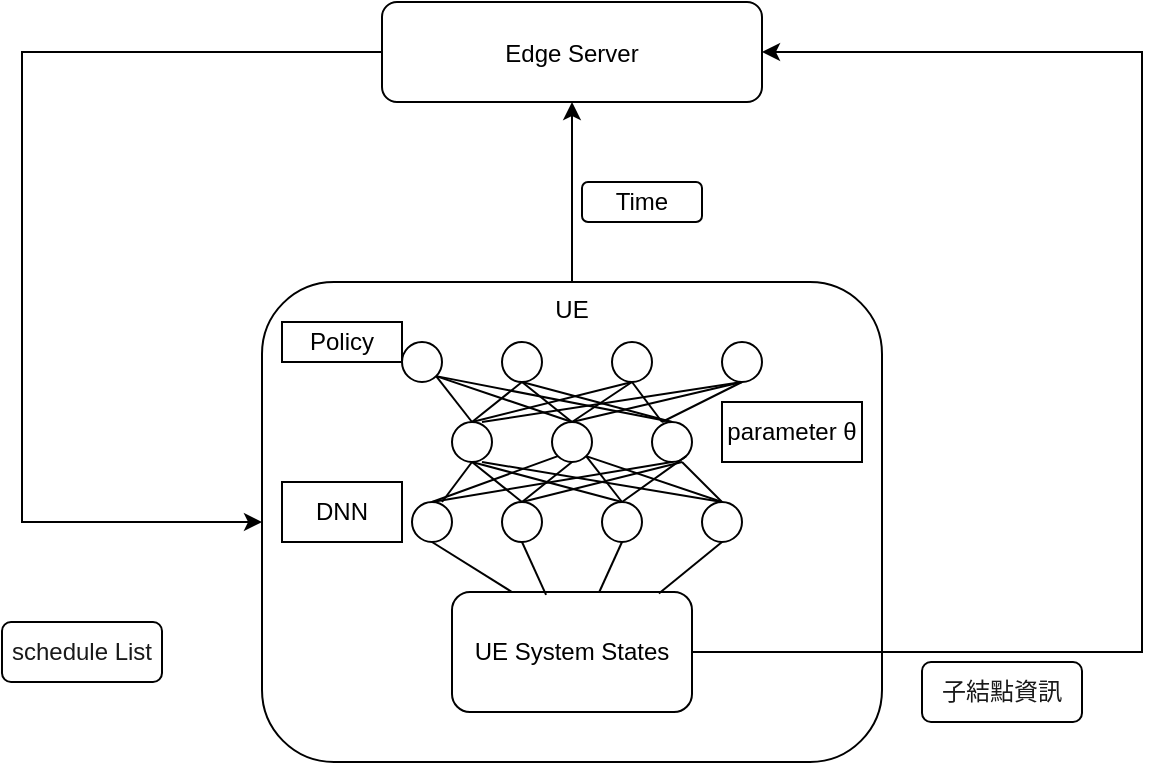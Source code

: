 <mxfile version="16.5.5" type="github" pages="2">
  <diagram id="TzT6m59Ix_mjKr-WDxl3" name="Page-1">
    <mxGraphModel dx="1516" dy="847" grid="1" gridSize="10" guides="1" tooltips="1" connect="1" arrows="1" fold="1" page="1" pageScale="1" pageWidth="1920" pageHeight="1200" math="0" shadow="0">
      <root>
        <mxCell id="0" />
        <mxCell id="1" parent="0" />
        <mxCell id="9KuQV6Mnis-wEZ59xsWF-11" value="&lt;p&gt;Edge Server&lt;/p&gt;" style="rounded=1;whiteSpace=wrap;html=1;sketch=0;shadow=0;gradientColor=none;fillColor=default;glass=0;verticalAlign=top;" parent="1" vertex="1">
          <mxGeometry x="420" y="90" width="190" height="50" as="geometry" />
        </mxCell>
        <mxCell id="9KuQV6Mnis-wEZ59xsWF-12" value="UE" style="rounded=1;whiteSpace=wrap;html=1;shadow=0;glass=0;sketch=0;fillColor=default;gradientColor=none;verticalAlign=top;" parent="1" vertex="1">
          <mxGeometry x="360" y="230" width="310" height="240" as="geometry" />
        </mxCell>
        <mxCell id="9KuQV6Mnis-wEZ59xsWF-15" value="" style="endArrow=classic;html=1;rounded=0;entryX=0.5;entryY=1;entryDx=0;entryDy=0;exitX=0.5;exitY=0;exitDx=0;exitDy=0;" parent="1" source="9KuQV6Mnis-wEZ59xsWF-12" target="9KuQV6Mnis-wEZ59xsWF-11" edge="1">
          <mxGeometry width="50" height="50" relative="1" as="geometry">
            <mxPoint x="340" y="170" as="sourcePoint" />
            <mxPoint x="460" y="220" as="targetPoint" />
            <Array as="points" />
          </mxGeometry>
        </mxCell>
        <mxCell id="9KuQV6Mnis-wEZ59xsWF-17" value="" style="endArrow=classic;html=1;rounded=0;exitX=1;exitY=0.5;exitDx=0;exitDy=0;entryX=1;entryY=0.5;entryDx=0;entryDy=0;" parent="1" source="3X2xvABcupYTEiMgVEj2-3" target="9KuQV6Mnis-wEZ59xsWF-11" edge="1">
          <mxGeometry width="50" height="50" relative="1" as="geometry">
            <mxPoint x="700" y="400" as="sourcePoint" />
            <mxPoint x="740" y="305" as="targetPoint" />
            <Array as="points">
              <mxPoint x="800" y="415" />
              <mxPoint x="800" y="210" />
              <mxPoint x="800" y="115" />
            </Array>
          </mxGeometry>
        </mxCell>
        <mxCell id="9KuQV6Mnis-wEZ59xsWF-19" value="" style="endArrow=classic;html=1;rounded=0;exitX=0;exitY=0.5;exitDx=0;exitDy=0;fontColor=#9933FF;entryX=0;entryY=0.5;entryDx=0;entryDy=0;labelBackgroundColor=#1A1A1A;" parent="1" source="9KuQV6Mnis-wEZ59xsWF-11" target="9KuQV6Mnis-wEZ59xsWF-12" edge="1">
          <mxGeometry width="50" height="50" relative="1" as="geometry">
            <mxPoint x="700" y="400" as="sourcePoint" />
            <mxPoint x="240" y="300" as="targetPoint" />
            <Array as="points">
              <mxPoint x="240" y="115" />
              <mxPoint x="240" y="305" />
              <mxPoint x="240" y="350" />
            </Array>
          </mxGeometry>
        </mxCell>
        <mxCell id="9KuQV6Mnis-wEZ59xsWF-20" value="Time" style="rounded=1;whiteSpace=wrap;html=1;shadow=0;glass=0;sketch=0;fillColor=default;gradientColor=none;" parent="1" vertex="1">
          <mxGeometry x="520" y="180" width="60" height="20" as="geometry" />
        </mxCell>
        <mxCell id="9KuQV6Mnis-wEZ59xsWF-21" value="&lt;font color=&quot;#1a1a1a&quot;&gt;子結點資訊&lt;br&gt;&lt;/font&gt;" style="rounded=1;whiteSpace=wrap;html=1;shadow=0;glass=0;sketch=0;fontColor=#9933FF;fillColor=default;gradientColor=none;" parent="1" vertex="1">
          <mxGeometry x="690" y="420" width="80" height="30" as="geometry" />
        </mxCell>
        <mxCell id="9KuQV6Mnis-wEZ59xsWF-24" value="schedule List" style="rounded=1;whiteSpace=wrap;html=1;shadow=0;glass=0;sketch=0;fontColor=#1A1A1A;fillColor=default;gradientColor=none;" parent="1" vertex="1">
          <mxGeometry x="230" y="400" width="80" height="30" as="geometry" />
        </mxCell>
        <mxCell id="3X2xvABcupYTEiMgVEj2-3" value="UE System States" style="rounded=1;whiteSpace=wrap;html=1;" vertex="1" parent="1">
          <mxGeometry x="455" y="385" width="120" height="60" as="geometry" />
        </mxCell>
        <mxCell id="3X2xvABcupYTEiMgVEj2-4" value="" style="ellipse;whiteSpace=wrap;html=1;aspect=fixed;" vertex="1" parent="1">
          <mxGeometry x="435" y="340" width="20" height="20" as="geometry" />
        </mxCell>
        <mxCell id="3X2xvABcupYTEiMgVEj2-5" value="" style="ellipse;whiteSpace=wrap;html=1;aspect=fixed;" vertex="1" parent="1">
          <mxGeometry x="480" y="340" width="20" height="20" as="geometry" />
        </mxCell>
        <mxCell id="3X2xvABcupYTEiMgVEj2-6" value="" style="ellipse;whiteSpace=wrap;html=1;aspect=fixed;" vertex="1" parent="1">
          <mxGeometry x="530" y="340" width="20" height="20" as="geometry" />
        </mxCell>
        <mxCell id="3X2xvABcupYTEiMgVEj2-7" value="" style="ellipse;whiteSpace=wrap;html=1;aspect=fixed;" vertex="1" parent="1">
          <mxGeometry x="580" y="340" width="20" height="20" as="geometry" />
        </mxCell>
        <mxCell id="3X2xvABcupYTEiMgVEj2-8" value="" style="ellipse;whiteSpace=wrap;html=1;aspect=fixed;" vertex="1" parent="1">
          <mxGeometry x="455" y="300" width="20" height="20" as="geometry" />
        </mxCell>
        <mxCell id="3X2xvABcupYTEiMgVEj2-9" value="" style="ellipse;whiteSpace=wrap;html=1;aspect=fixed;" vertex="1" parent="1">
          <mxGeometry x="505" y="300" width="20" height="20" as="geometry" />
        </mxCell>
        <mxCell id="3X2xvABcupYTEiMgVEj2-10" value="" style="ellipse;whiteSpace=wrap;html=1;aspect=fixed;" vertex="1" parent="1">
          <mxGeometry x="555" y="300" width="20" height="20" as="geometry" />
        </mxCell>
        <mxCell id="3X2xvABcupYTEiMgVEj2-14" value="" style="ellipse;whiteSpace=wrap;html=1;aspect=fixed;" vertex="1" parent="1">
          <mxGeometry x="480" y="260" width="20" height="20" as="geometry" />
        </mxCell>
        <mxCell id="3X2xvABcupYTEiMgVEj2-15" value="" style="ellipse;whiteSpace=wrap;html=1;aspect=fixed;" vertex="1" parent="1">
          <mxGeometry x="430" y="260" width="20" height="20" as="geometry" />
        </mxCell>
        <mxCell id="3X2xvABcupYTEiMgVEj2-16" value="" style="ellipse;whiteSpace=wrap;html=1;aspect=fixed;" vertex="1" parent="1">
          <mxGeometry x="535" y="260" width="20" height="20" as="geometry" />
        </mxCell>
        <mxCell id="3X2xvABcupYTEiMgVEj2-17" value="" style="ellipse;whiteSpace=wrap;html=1;aspect=fixed;" vertex="1" parent="1">
          <mxGeometry x="590" y="260" width="20" height="20" as="geometry" />
        </mxCell>
        <mxCell id="3X2xvABcupYTEiMgVEj2-18" value="" style="endArrow=none;html=1;rounded=0;entryX=0.25;entryY=0;entryDx=0;entryDy=0;exitX=0.5;exitY=1;exitDx=0;exitDy=0;" edge="1" parent="1" source="3X2xvABcupYTEiMgVEj2-4" target="3X2xvABcupYTEiMgVEj2-3">
          <mxGeometry width="50" height="50" relative="1" as="geometry">
            <mxPoint x="430" y="390" as="sourcePoint" />
            <mxPoint x="480" y="340" as="targetPoint" />
          </mxGeometry>
        </mxCell>
        <mxCell id="3X2xvABcupYTEiMgVEj2-19" value="" style="endArrow=none;html=1;rounded=0;entryX=0.5;entryY=1;entryDx=0;entryDy=0;exitX=0.392;exitY=0.024;exitDx=0;exitDy=0;exitPerimeter=0;" edge="1" parent="1" source="3X2xvABcupYTEiMgVEj2-3" target="3X2xvABcupYTEiMgVEj2-5">
          <mxGeometry width="50" height="50" relative="1" as="geometry">
            <mxPoint x="430" y="390" as="sourcePoint" />
            <mxPoint x="480" y="340" as="targetPoint" />
          </mxGeometry>
        </mxCell>
        <mxCell id="3X2xvABcupYTEiMgVEj2-20" value="" style="endArrow=none;html=1;rounded=0;entryX=0.5;entryY=1;entryDx=0;entryDy=0;" edge="1" parent="1" source="3X2xvABcupYTEiMgVEj2-3" target="3X2xvABcupYTEiMgVEj2-6">
          <mxGeometry width="50" height="50" relative="1" as="geometry">
            <mxPoint x="470" y="420" as="sourcePoint" />
            <mxPoint x="520" y="370" as="targetPoint" />
          </mxGeometry>
        </mxCell>
        <mxCell id="3X2xvABcupYTEiMgVEj2-21" value="" style="endArrow=none;html=1;rounded=0;entryX=0.5;entryY=1;entryDx=0;entryDy=0;exitX=0.862;exitY=0.012;exitDx=0;exitDy=0;exitPerimeter=0;" edge="1" parent="1" source="3X2xvABcupYTEiMgVEj2-3" target="3X2xvABcupYTEiMgVEj2-7">
          <mxGeometry width="50" height="50" relative="1" as="geometry">
            <mxPoint x="470" y="420" as="sourcePoint" />
            <mxPoint x="520" y="370" as="targetPoint" />
          </mxGeometry>
        </mxCell>
        <mxCell id="3X2xvABcupYTEiMgVEj2-23" value="" style="endArrow=none;html=1;rounded=0;exitX=0.5;exitY=0;exitDx=0;exitDy=0;entryX=0.5;entryY=1;entryDx=0;entryDy=0;" edge="1" parent="1" source="3X2xvABcupYTEiMgVEj2-5" target="3X2xvABcupYTEiMgVEj2-9">
          <mxGeometry width="50" height="50" relative="1" as="geometry">
            <mxPoint x="470" y="420" as="sourcePoint" />
            <mxPoint x="520" y="370" as="targetPoint" />
          </mxGeometry>
        </mxCell>
        <mxCell id="3X2xvABcupYTEiMgVEj2-24" value="" style="endArrow=none;html=1;rounded=0;exitX=0.5;exitY=0;exitDx=0;exitDy=0;entryX=0;entryY=1;entryDx=0;entryDy=0;" edge="1" parent="1" source="3X2xvABcupYTEiMgVEj2-4" target="3X2xvABcupYTEiMgVEj2-9">
          <mxGeometry width="50" height="50" relative="1" as="geometry">
            <mxPoint x="470" y="420" as="sourcePoint" />
            <mxPoint x="520" y="370" as="targetPoint" />
          </mxGeometry>
        </mxCell>
        <mxCell id="3X2xvABcupYTEiMgVEj2-25" value="" style="endArrow=none;html=1;rounded=0;exitX=0.5;exitY=0;exitDx=0;exitDy=0;entryX=1;entryY=1;entryDx=0;entryDy=0;" edge="1" parent="1" source="3X2xvABcupYTEiMgVEj2-6" target="3X2xvABcupYTEiMgVEj2-9">
          <mxGeometry width="50" height="50" relative="1" as="geometry">
            <mxPoint x="470" y="420" as="sourcePoint" />
            <mxPoint x="520" y="370" as="targetPoint" />
          </mxGeometry>
        </mxCell>
        <mxCell id="3X2xvABcupYTEiMgVEj2-26" value="" style="endArrow=none;html=1;rounded=0;entryX=0.5;entryY=0;entryDx=0;entryDy=0;exitX=1;exitY=1;exitDx=0;exitDy=0;" edge="1" parent="1" source="3X2xvABcupYTEiMgVEj2-9" target="3X2xvABcupYTEiMgVEj2-7">
          <mxGeometry width="50" height="50" relative="1" as="geometry">
            <mxPoint x="470" y="420" as="sourcePoint" />
            <mxPoint x="520" y="370" as="targetPoint" />
          </mxGeometry>
        </mxCell>
        <mxCell id="3X2xvABcupYTEiMgVEj2-27" value="" style="endArrow=none;html=1;rounded=0;exitX=0.5;exitY=1;exitDx=0;exitDy=0;" edge="1" parent="1" source="3X2xvABcupYTEiMgVEj2-8">
          <mxGeometry width="50" height="50" relative="1" as="geometry">
            <mxPoint x="470" y="420" as="sourcePoint" />
            <mxPoint x="490" y="340" as="targetPoint" />
          </mxGeometry>
        </mxCell>
        <mxCell id="3X2xvABcupYTEiMgVEj2-28" value="" style="endArrow=none;html=1;rounded=0;entryX=0.5;entryY=1;entryDx=0;entryDy=0;exitX=0.5;exitY=0;exitDx=0;exitDy=0;" edge="1" parent="1" source="3X2xvABcupYTEiMgVEj2-6" target="3X2xvABcupYTEiMgVEj2-8">
          <mxGeometry width="50" height="50" relative="1" as="geometry">
            <mxPoint x="490" y="340" as="sourcePoint" />
            <mxPoint x="540" y="290" as="targetPoint" />
          </mxGeometry>
        </mxCell>
        <mxCell id="3X2xvABcupYTEiMgVEj2-29" value="" style="endArrow=none;html=1;rounded=0;entryX=0.5;entryY=1;entryDx=0;entryDy=0;" edge="1" parent="1" target="3X2xvABcupYTEiMgVEj2-8">
          <mxGeometry width="50" height="50" relative="1" as="geometry">
            <mxPoint x="450" y="340" as="sourcePoint" />
            <mxPoint x="520" y="370" as="targetPoint" />
          </mxGeometry>
        </mxCell>
        <mxCell id="3X2xvABcupYTEiMgVEj2-30" value="" style="endArrow=none;html=1;rounded=0;" edge="1" parent="1">
          <mxGeometry width="50" height="50" relative="1" as="geometry">
            <mxPoint x="590" y="340" as="sourcePoint" />
            <mxPoint x="470" y="320" as="targetPoint" />
          </mxGeometry>
        </mxCell>
        <mxCell id="3X2xvABcupYTEiMgVEj2-31" value="" style="endArrow=none;html=1;rounded=0;exitX=0.5;exitY=0;exitDx=0;exitDy=0;entryX=0.5;entryY=1;entryDx=0;entryDy=0;" edge="1" parent="1" source="3X2xvABcupYTEiMgVEj2-4" target="3X2xvABcupYTEiMgVEj2-10">
          <mxGeometry width="50" height="50" relative="1" as="geometry">
            <mxPoint x="470" y="420" as="sourcePoint" />
            <mxPoint x="520" y="370" as="targetPoint" />
          </mxGeometry>
        </mxCell>
        <mxCell id="3X2xvABcupYTEiMgVEj2-32" value="" style="endArrow=none;html=1;rounded=0;" edge="1" parent="1">
          <mxGeometry width="50" height="50" relative="1" as="geometry">
            <mxPoint x="490" y="340" as="sourcePoint" />
            <mxPoint x="570" y="320" as="targetPoint" />
          </mxGeometry>
        </mxCell>
        <mxCell id="3X2xvABcupYTEiMgVEj2-33" value="" style="endArrow=none;html=1;rounded=0;exitX=0.5;exitY=0;exitDx=0;exitDy=0;entryX=1;entryY=1;entryDx=0;entryDy=0;" edge="1" parent="1" source="3X2xvABcupYTEiMgVEj2-6" target="3X2xvABcupYTEiMgVEj2-10">
          <mxGeometry width="50" height="50" relative="1" as="geometry">
            <mxPoint x="470" y="420" as="sourcePoint" />
            <mxPoint x="520" y="370" as="targetPoint" />
          </mxGeometry>
        </mxCell>
        <mxCell id="3X2xvABcupYTEiMgVEj2-34" value="" style="endArrow=none;html=1;rounded=0;" edge="1" parent="1">
          <mxGeometry width="50" height="50" relative="1" as="geometry">
            <mxPoint x="590" y="340" as="sourcePoint" />
            <mxPoint x="570" y="320" as="targetPoint" />
          </mxGeometry>
        </mxCell>
        <mxCell id="3X2xvABcupYTEiMgVEj2-35" value="" style="endArrow=none;html=1;rounded=0;exitX=1;exitY=1;exitDx=0;exitDy=0;entryX=0.5;entryY=0;entryDx=0;entryDy=0;" edge="1" parent="1" source="3X2xvABcupYTEiMgVEj2-15" target="3X2xvABcupYTEiMgVEj2-8">
          <mxGeometry width="50" height="50" relative="1" as="geometry">
            <mxPoint x="470" y="420" as="sourcePoint" />
            <mxPoint x="520" y="370" as="targetPoint" />
          </mxGeometry>
        </mxCell>
        <mxCell id="3X2xvABcupYTEiMgVEj2-36" value="" style="endArrow=none;html=1;rounded=0;exitX=0.5;exitY=0;exitDx=0;exitDy=0;entryX=0.5;entryY=1;entryDx=0;entryDy=0;" edge="1" parent="1" source="3X2xvABcupYTEiMgVEj2-8" target="3X2xvABcupYTEiMgVEj2-14">
          <mxGeometry width="50" height="50" relative="1" as="geometry">
            <mxPoint x="470" y="420" as="sourcePoint" />
            <mxPoint x="520" y="370" as="targetPoint" />
          </mxGeometry>
        </mxCell>
        <mxCell id="3X2xvABcupYTEiMgVEj2-37" value="" style="endArrow=none;html=1;rounded=0;exitX=0.5;exitY=0;exitDx=0;exitDy=0;entryX=0.5;entryY=1;entryDx=0;entryDy=0;" edge="1" parent="1" source="3X2xvABcupYTEiMgVEj2-8" target="3X2xvABcupYTEiMgVEj2-16">
          <mxGeometry width="50" height="50" relative="1" as="geometry">
            <mxPoint x="470" y="420" as="sourcePoint" />
            <mxPoint x="520" y="370" as="targetPoint" />
          </mxGeometry>
        </mxCell>
        <mxCell id="3X2xvABcupYTEiMgVEj2-38" value="" style="endArrow=none;html=1;rounded=0;entryX=0.5;entryY=1;entryDx=0;entryDy=0;" edge="1" parent="1" target="3X2xvABcupYTEiMgVEj2-17">
          <mxGeometry width="50" height="50" relative="1" as="geometry">
            <mxPoint x="470" y="300" as="sourcePoint" />
            <mxPoint x="520" y="370" as="targetPoint" />
          </mxGeometry>
        </mxCell>
        <mxCell id="3X2xvABcupYTEiMgVEj2-39" value="" style="endArrow=none;html=1;rounded=0;exitX=0.5;exitY=0;exitDx=0;exitDy=0;entryX=1;entryY=1;entryDx=0;entryDy=0;" edge="1" parent="1" source="3X2xvABcupYTEiMgVEj2-9" target="3X2xvABcupYTEiMgVEj2-15">
          <mxGeometry width="50" height="50" relative="1" as="geometry">
            <mxPoint x="470" y="420" as="sourcePoint" />
            <mxPoint x="520" y="370" as="targetPoint" />
          </mxGeometry>
        </mxCell>
        <mxCell id="3X2xvABcupYTEiMgVEj2-40" value="" style="endArrow=none;html=1;rounded=0;exitX=0.5;exitY=0;exitDx=0;exitDy=0;entryX=0.5;entryY=1;entryDx=0;entryDy=0;" edge="1" parent="1" source="3X2xvABcupYTEiMgVEj2-9" target="3X2xvABcupYTEiMgVEj2-14">
          <mxGeometry width="50" height="50" relative="1" as="geometry">
            <mxPoint x="470" y="420" as="sourcePoint" />
            <mxPoint x="520" y="370" as="targetPoint" />
          </mxGeometry>
        </mxCell>
        <mxCell id="3X2xvABcupYTEiMgVEj2-41" value="" style="endArrow=none;html=1;rounded=0;exitX=0.5;exitY=0;exitDx=0;exitDy=0;entryX=0.5;entryY=1;entryDx=0;entryDy=0;" edge="1" parent="1" source="3X2xvABcupYTEiMgVEj2-9" target="3X2xvABcupYTEiMgVEj2-16">
          <mxGeometry width="50" height="50" relative="1" as="geometry">
            <mxPoint x="470" y="420" as="sourcePoint" />
            <mxPoint x="520" y="370" as="targetPoint" />
          </mxGeometry>
        </mxCell>
        <mxCell id="3X2xvABcupYTEiMgVEj2-42" value="" style="endArrow=none;html=1;rounded=0;exitX=0.5;exitY=0;exitDx=0;exitDy=0;entryX=0.5;entryY=1;entryDx=0;entryDy=0;" edge="1" parent="1" source="3X2xvABcupYTEiMgVEj2-9" target="3X2xvABcupYTEiMgVEj2-17">
          <mxGeometry width="50" height="50" relative="1" as="geometry">
            <mxPoint x="470" y="420" as="sourcePoint" />
            <mxPoint x="520" y="370" as="targetPoint" />
          </mxGeometry>
        </mxCell>
        <mxCell id="3X2xvABcupYTEiMgVEj2-43" value="" style="endArrow=none;html=1;rounded=0;exitX=0.5;exitY=0;exitDx=0;exitDy=0;entryX=1;entryY=1;entryDx=0;entryDy=0;" edge="1" parent="1" source="3X2xvABcupYTEiMgVEj2-10" target="3X2xvABcupYTEiMgVEj2-15">
          <mxGeometry width="50" height="50" relative="1" as="geometry">
            <mxPoint x="470" y="420" as="sourcePoint" />
            <mxPoint x="440" y="280" as="targetPoint" />
          </mxGeometry>
        </mxCell>
        <mxCell id="3X2xvABcupYTEiMgVEj2-44" value="" style="endArrow=none;html=1;rounded=0;exitX=0.5;exitY=0;exitDx=0;exitDy=0;" edge="1" parent="1" source="3X2xvABcupYTEiMgVEj2-10">
          <mxGeometry width="50" height="50" relative="1" as="geometry">
            <mxPoint x="470" y="420" as="sourcePoint" />
            <mxPoint x="490" y="280" as="targetPoint" />
          </mxGeometry>
        </mxCell>
        <mxCell id="3X2xvABcupYTEiMgVEj2-45" value="" style="endArrow=none;html=1;rounded=0;entryX=0.5;entryY=1;entryDx=0;entryDy=0;" edge="1" parent="1" target="3X2xvABcupYTEiMgVEj2-16">
          <mxGeometry width="50" height="50" relative="1" as="geometry">
            <mxPoint x="560" y="300" as="sourcePoint" />
            <mxPoint x="520" y="370" as="targetPoint" />
          </mxGeometry>
        </mxCell>
        <mxCell id="3X2xvABcupYTEiMgVEj2-46" value="" style="endArrow=none;html=1;rounded=0;entryX=0.5;entryY=1;entryDx=0;entryDy=0;" edge="1" parent="1" target="3X2xvABcupYTEiMgVEj2-17">
          <mxGeometry width="50" height="50" relative="1" as="geometry">
            <mxPoint x="560" y="300" as="sourcePoint" />
            <mxPoint x="520" y="370" as="targetPoint" />
          </mxGeometry>
        </mxCell>
        <mxCell id="3X2xvABcupYTEiMgVEj2-47" value="DNN" style="rounded=0;whiteSpace=wrap;html=1;" vertex="1" parent="1">
          <mxGeometry x="370" y="330" width="60" height="30" as="geometry" />
        </mxCell>
        <mxCell id="3X2xvABcupYTEiMgVEj2-48" value="parameter&amp;nbsp;θ" style="rounded=0;whiteSpace=wrap;html=1;" vertex="1" parent="1">
          <mxGeometry x="590" y="290" width="70" height="30" as="geometry" />
        </mxCell>
        <mxCell id="3X2xvABcupYTEiMgVEj2-49" value="Policy" style="rounded=0;whiteSpace=wrap;html=1;" vertex="1" parent="1">
          <mxGeometry x="370" y="250" width="60" height="20" as="geometry" />
        </mxCell>
      </root>
    </mxGraphModel>
  </diagram>
  <diagram id="z9pOu_TSIRcWGJFqptHg" name="Page-2">
    <mxGraphModel dx="1610" dy="939" grid="1" gridSize="10" guides="1" tooltips="1" connect="1" arrows="1" fold="1" page="1" pageScale="1" pageWidth="850" pageHeight="1100" math="0" shadow="0">
      <root>
        <mxCell id="iAxWGbQ3Z2G4rB7DEW5Y-0" />
        <mxCell id="iAxWGbQ3Z2G4rB7DEW5Y-1" parent="iAxWGbQ3Z2G4rB7DEW5Y-0" />
        <mxCell id="iAxWGbQ3Z2G4rB7DEW5Y-2" value="獲得Reward的數據" style="rounded=1;whiteSpace=wrap;html=1;" vertex="1" parent="iAxWGbQ3Z2G4rB7DEW5Y-1">
          <mxGeometry x="80" y="200" width="120" height="310" as="geometry" />
        </mxCell>
        <mxCell id="iAxWGbQ3Z2G4rB7DEW5Y-3" value="Reward表格生成" style="rounded=1;whiteSpace=wrap;html=1;" vertex="1" parent="iAxWGbQ3Z2G4rB7DEW5Y-1">
          <mxGeometry x="240" y="200" width="120" height="310" as="geometry" />
        </mxCell>
        <mxCell id="iAxWGbQ3Z2G4rB7DEW5Y-4" value="得出算法效率" style="rounded=1;whiteSpace=wrap;html=1;" vertex="1" parent="iAxWGbQ3Z2G4rB7DEW5Y-1">
          <mxGeometry x="400" y="200" width="120" height="310" as="geometry" />
        </mxCell>
        <mxCell id="iAxWGbQ3Z2G4rB7DEW5Y-5" value="系統選擇算法" style="rounded=1;whiteSpace=wrap;html=1;" vertex="1" parent="iAxWGbQ3Z2G4rB7DEW5Y-1">
          <mxGeometry x="-90" y="200" width="120" height="310" as="geometry" />
        </mxCell>
        <mxCell id="iAxWGbQ3Z2G4rB7DEW5Y-6" value="" style="endArrow=classic;html=1;rounded=0;exitX=0.5;exitY=1;exitDx=0;exitDy=0;entryX=0.44;entryY=0.998;entryDx=0;entryDy=0;entryPerimeter=0;" edge="1" parent="iAxWGbQ3Z2G4rB7DEW5Y-1" source="iAxWGbQ3Z2G4rB7DEW5Y-4" target="iAxWGbQ3Z2G4rB7DEW5Y-5">
          <mxGeometry width="50" height="50" relative="1" as="geometry">
            <mxPoint x="210" y="390" as="sourcePoint" />
            <mxPoint x="260" y="340" as="targetPoint" />
            <Array as="points">
              <mxPoint x="460" y="590" />
              <mxPoint x="-37" y="590" />
            </Array>
          </mxGeometry>
        </mxCell>
        <mxCell id="iAxWGbQ3Z2G4rB7DEW5Y-8" value="" style="endArrow=classic;html=1;rounded=0;exitX=1;exitY=0.5;exitDx=0;exitDy=0;entryX=0;entryY=0.5;entryDx=0;entryDy=0;" edge="1" parent="iAxWGbQ3Z2G4rB7DEW5Y-1" source="iAxWGbQ3Z2G4rB7DEW5Y-2" target="iAxWGbQ3Z2G4rB7DEW5Y-3">
          <mxGeometry width="50" height="50" relative="1" as="geometry">
            <mxPoint x="250" y="630" as="sourcePoint" />
            <mxPoint x="300" y="580" as="targetPoint" />
          </mxGeometry>
        </mxCell>
        <mxCell id="iAxWGbQ3Z2G4rB7DEW5Y-9" value="" style="endArrow=classic;html=1;rounded=0;exitX=1;exitY=0.5;exitDx=0;exitDy=0;entryX=0;entryY=0.5;entryDx=0;entryDy=0;" edge="1" parent="iAxWGbQ3Z2G4rB7DEW5Y-1" source="iAxWGbQ3Z2G4rB7DEW5Y-3" target="iAxWGbQ3Z2G4rB7DEW5Y-4">
          <mxGeometry width="50" height="50" relative="1" as="geometry">
            <mxPoint x="250" y="630" as="sourcePoint" />
            <mxPoint x="300" y="580" as="targetPoint" />
          </mxGeometry>
        </mxCell>
        <mxCell id="iAxWGbQ3Z2G4rB7DEW5Y-10" value="" style="endArrow=classic;html=1;rounded=0;exitX=1;exitY=0.5;exitDx=0;exitDy=0;entryX=0;entryY=0.5;entryDx=0;entryDy=0;" edge="1" parent="iAxWGbQ3Z2G4rB7DEW5Y-1" source="iAxWGbQ3Z2G4rB7DEW5Y-5" target="iAxWGbQ3Z2G4rB7DEW5Y-2">
          <mxGeometry width="50" height="50" relative="1" as="geometry">
            <mxPoint x="250" y="630" as="sourcePoint" />
            <mxPoint x="300" y="580" as="targetPoint" />
          </mxGeometry>
        </mxCell>
      </root>
    </mxGraphModel>
  </diagram>
</mxfile>

